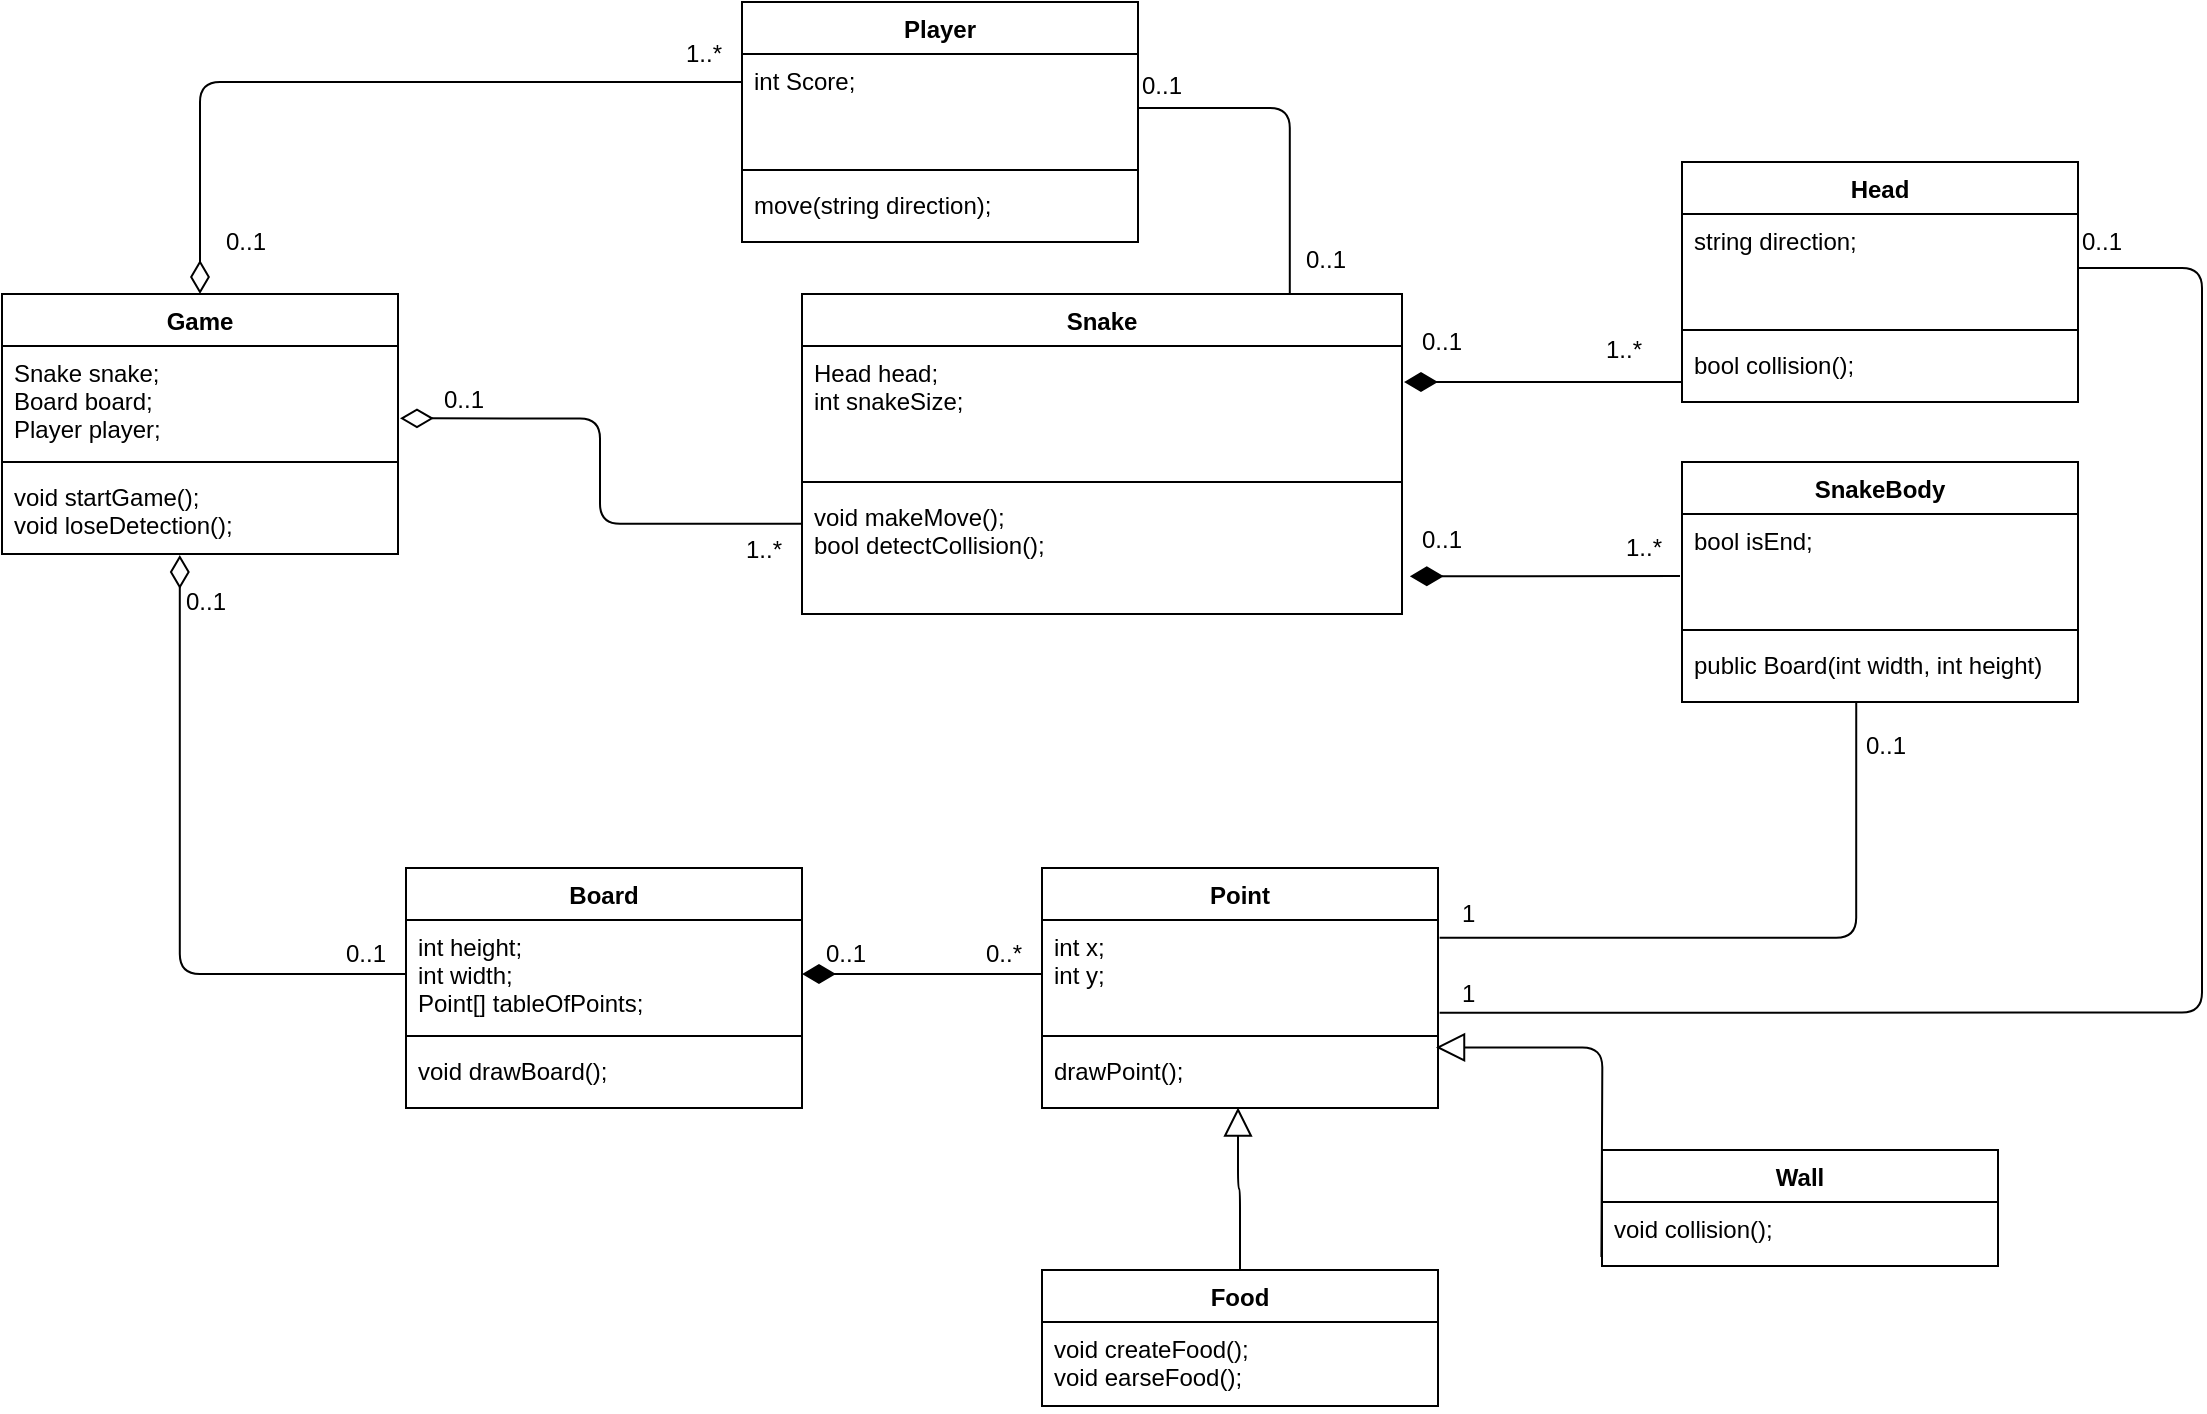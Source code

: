 <mxfile version="10.6.7" type="google"><diagram name="Page-1" id="c4acf3e9-155e-7222-9cf6-157b1a14988f"><mxGraphModel dx="2070" dy="679" grid="1" gridSize="10" guides="1" tooltips="1" connect="1" arrows="1" fold="1" page="1" pageScale="1" pageWidth="850" pageHeight="1100" background="#ffffff" math="0" shadow="0"><root><mxCell id="0"/><mxCell id="1" parent="0"/><mxCell id="iKj8ITFkptCrIzzQNmA8-1" value="Snake" style="swimlane;fontStyle=1;align=center;verticalAlign=top;childLayout=stackLayout;horizontal=1;startSize=26;horizontalStack=0;resizeParent=1;resizeParentMax=0;resizeLast=0;collapsible=1;marginBottom=0;" parent="1" vertex="1"><mxGeometry x="380" y="156" width="300" height="160" as="geometry"><mxRectangle x="380" y="156" width="70" height="26" as="alternateBounds"/></mxGeometry></mxCell><mxCell id="iKj8ITFkptCrIzzQNmA8-2" value="Head head;&#10;int snakeSize;&#10;" style="text;strokeColor=none;fillColor=none;align=left;verticalAlign=top;spacingLeft=4;spacingRight=4;overflow=hidden;rotatable=0;points=[[0,0.5],[1,0.5]];portConstraint=eastwest;fontFamily=Helvetica;fontSize=12;" parent="iKj8ITFkptCrIzzQNmA8-1" vertex="1"><mxGeometry y="26" width="300" height="64" as="geometry"/></mxCell><mxCell id="iKj8ITFkptCrIzzQNmA8-3" value="" style="line;strokeWidth=1;fillColor=none;align=left;verticalAlign=middle;spacingTop=-1;spacingLeft=3;spacingRight=3;rotatable=0;labelPosition=right;points=[];portConstraint=eastwest;" parent="iKj8ITFkptCrIzzQNmA8-1" vertex="1"><mxGeometry y="90" width="300" height="8" as="geometry"/></mxCell><mxCell id="iKj8ITFkptCrIzzQNmA8-4" value="void makeMove();&#10;bool detectCollision();&#10;" style="text;strokeColor=none;fillColor=none;align=left;verticalAlign=top;spacingLeft=4;spacingRight=4;overflow=hidden;rotatable=0;points=[[0,0.5],[1,0.5]];portConstraint=eastwest;fontFamily=Helvetica;fontSize=12;" parent="iKj8ITFkptCrIzzQNmA8-1" vertex="1"><mxGeometry y="98" width="300" height="62" as="geometry"/></mxCell><mxCell id="iKj8ITFkptCrIzzQNmA8-6" value="Board" style="swimlane;fontStyle=1;align=center;verticalAlign=top;childLayout=stackLayout;horizontal=1;startSize=26;horizontalStack=0;resizeParent=1;resizeParentMax=0;resizeLast=0;collapsible=1;marginBottom=0;" parent="1" vertex="1"><mxGeometry x="182" y="443" width="198" height="120" as="geometry"/></mxCell><mxCell id="iKj8ITFkptCrIzzQNmA8-7" value="int height;&#10;int width;&#10;Point[] tableOfPoints;&#10;" style="text;strokeColor=none;fillColor=none;align=left;verticalAlign=top;spacingLeft=4;spacingRight=4;overflow=hidden;rotatable=0;points=[[0,0.5],[1,0.5]];portConstraint=eastwest;fontFamily=Helvetica;fontSize=12;" parent="iKj8ITFkptCrIzzQNmA8-6" vertex="1"><mxGeometry y="26" width="198" height="54" as="geometry"/></mxCell><mxCell id="iKj8ITFkptCrIzzQNmA8-8" value="" style="line;strokeWidth=1;fillColor=none;align=left;verticalAlign=middle;spacingTop=-1;spacingLeft=3;spacingRight=3;rotatable=0;labelPosition=right;points=[];portConstraint=eastwest;" parent="iKj8ITFkptCrIzzQNmA8-6" vertex="1"><mxGeometry y="80" width="198" height="8" as="geometry"/></mxCell><mxCell id="iKj8ITFkptCrIzzQNmA8-9" value="void drawBoard();" style="text;strokeColor=none;fillColor=none;align=left;verticalAlign=top;spacingLeft=4;spacingRight=4;overflow=hidden;rotatable=0;points=[[0,0.5],[1,0.5]];portConstraint=eastwest;fontFamily=Helvetica;fontSize=12;" parent="iKj8ITFkptCrIzzQNmA8-6" vertex="1"><mxGeometry y="88" width="198" height="32" as="geometry"/></mxCell><mxCell id="D05mR0PCKl-ipN6w-kxy-1" value="Food" style="swimlane;fontStyle=1;align=center;verticalAlign=top;childLayout=stackLayout;horizontal=1;startSize=26;horizontalStack=0;resizeParent=1;resizeParentMax=0;resizeLast=0;collapsible=1;marginBottom=0;" vertex="1" parent="1"><mxGeometry x="500" y="644" width="198" height="68" as="geometry"/></mxCell><mxCell id="D05mR0PCKl-ipN6w-kxy-4" value="void createFood();&#10;void earseFood();&#10;" style="text;strokeColor=none;fillColor=none;align=left;verticalAlign=top;spacingLeft=4;spacingRight=4;overflow=hidden;rotatable=0;points=[[0,0.5],[1,0.5]];portConstraint=eastwest;fontFamily=Helvetica;fontSize=12;" vertex="1" parent="D05mR0PCKl-ipN6w-kxy-1"><mxGeometry y="26" width="198" height="42" as="geometry"/></mxCell><mxCell id="D05mR0PCKl-ipN6w-kxy-5" value="SnakeBody" style="swimlane;fontStyle=1;align=center;verticalAlign=top;childLayout=stackLayout;horizontal=1;startSize=26;horizontalStack=0;resizeParent=1;resizeParentMax=0;resizeLast=0;collapsible=1;marginBottom=0;" vertex="1" parent="1"><mxGeometry x="820" y="240" width="198" height="120" as="geometry"/></mxCell><mxCell id="D05mR0PCKl-ipN6w-kxy-6" value="bool isEnd;&#10;&#10;" style="text;strokeColor=none;fillColor=none;align=left;verticalAlign=top;spacingLeft=4;spacingRight=4;overflow=hidden;rotatable=0;points=[[0,0.5],[1,0.5]];portConstraint=eastwest;fontFamily=Helvetica;fontSize=12;" vertex="1" parent="D05mR0PCKl-ipN6w-kxy-5"><mxGeometry y="26" width="198" height="54" as="geometry"/></mxCell><mxCell id="D05mR0PCKl-ipN6w-kxy-7" value="" style="line;strokeWidth=1;fillColor=none;align=left;verticalAlign=middle;spacingTop=-1;spacingLeft=3;spacingRight=3;rotatable=0;labelPosition=right;points=[];portConstraint=eastwest;" vertex="1" parent="D05mR0PCKl-ipN6w-kxy-5"><mxGeometry y="80" width="198" height="8" as="geometry"/></mxCell><mxCell id="D05mR0PCKl-ipN6w-kxy-8" value="public Board(int width, int height)" style="text;strokeColor=none;fillColor=none;align=left;verticalAlign=top;spacingLeft=4;spacingRight=4;overflow=hidden;rotatable=0;points=[[0,0.5],[1,0.5]];portConstraint=eastwest;fontFamily=Helvetica;fontSize=12;" vertex="1" parent="D05mR0PCKl-ipN6w-kxy-5"><mxGeometry y="88" width="198" height="32" as="geometry"/></mxCell><mxCell id="D05mR0PCKl-ipN6w-kxy-9" value="Player" style="swimlane;fontStyle=1;align=center;verticalAlign=top;childLayout=stackLayout;horizontal=1;startSize=26;horizontalStack=0;resizeParent=1;resizeParentMax=0;resizeLast=0;collapsible=1;marginBottom=0;" vertex="1" parent="1"><mxGeometry x="350" y="10" width="198" height="120" as="geometry"/></mxCell><mxCell id="D05mR0PCKl-ipN6w-kxy-10" value="int Score;" style="text;strokeColor=none;fillColor=none;align=left;verticalAlign=top;spacingLeft=4;spacingRight=4;overflow=hidden;rotatable=0;points=[[0,0.5],[1,0.5]];portConstraint=eastwest;fontFamily=Helvetica;fontSize=12;" vertex="1" parent="D05mR0PCKl-ipN6w-kxy-9"><mxGeometry y="26" width="198" height="54" as="geometry"/></mxCell><mxCell id="D05mR0PCKl-ipN6w-kxy-11" value="" style="line;strokeWidth=1;fillColor=none;align=left;verticalAlign=middle;spacingTop=-1;spacingLeft=3;spacingRight=3;rotatable=0;labelPosition=right;points=[];portConstraint=eastwest;" vertex="1" parent="D05mR0PCKl-ipN6w-kxy-9"><mxGeometry y="80" width="198" height="8" as="geometry"/></mxCell><mxCell id="D05mR0PCKl-ipN6w-kxy-12" value="move(string direction);" style="text;strokeColor=none;fillColor=none;align=left;verticalAlign=top;spacingLeft=4;spacingRight=4;overflow=hidden;rotatable=0;points=[[0,0.5],[1,0.5]];portConstraint=eastwest;fontFamily=Helvetica;fontSize=12;" vertex="1" parent="D05mR0PCKl-ipN6w-kxy-9"><mxGeometry y="88" width="198" height="32" as="geometry"/></mxCell><mxCell id="D05mR0PCKl-ipN6w-kxy-13" value="Game" style="swimlane;fontStyle=1;align=center;verticalAlign=top;childLayout=stackLayout;horizontal=1;startSize=26;horizontalStack=0;resizeParent=1;resizeParentMax=0;resizeLast=0;collapsible=1;marginBottom=0;" vertex="1" parent="1"><mxGeometry x="-20" y="156" width="198" height="130" as="geometry"/></mxCell><mxCell id="D05mR0PCKl-ipN6w-kxy-14" value="Snake snake;&#10;Board board;&#10;Player player;" style="text;strokeColor=none;fillColor=none;align=left;verticalAlign=top;spacingLeft=4;spacingRight=4;overflow=hidden;rotatable=0;points=[[0,0.5],[1,0.5]];portConstraint=eastwest;fontFamily=Helvetica;fontSize=12;" vertex="1" parent="D05mR0PCKl-ipN6w-kxy-13"><mxGeometry y="26" width="198" height="54" as="geometry"/></mxCell><mxCell id="D05mR0PCKl-ipN6w-kxy-15" value="" style="line;strokeWidth=1;fillColor=none;align=left;verticalAlign=middle;spacingTop=-1;spacingLeft=3;spacingRight=3;rotatable=0;labelPosition=right;points=[];portConstraint=eastwest;" vertex="1" parent="D05mR0PCKl-ipN6w-kxy-13"><mxGeometry y="80" width="198" height="8" as="geometry"/></mxCell><mxCell id="D05mR0PCKl-ipN6w-kxy-16" value="void startGame();&#10;void loseDetection();&#10;" style="text;strokeColor=none;fillColor=none;align=left;verticalAlign=top;spacingLeft=4;spacingRight=4;overflow=hidden;rotatable=0;points=[[0,0.5],[1,0.5]];portConstraint=eastwest;fontFamily=Helvetica;fontSize=12;" vertex="1" parent="D05mR0PCKl-ipN6w-kxy-13"><mxGeometry y="88" width="198" height="42" as="geometry"/></mxCell><mxCell id="D05mR0PCKl-ipN6w-kxy-18" value="" style="endArrow=diamondThin;html=1;entryX=0.449;entryY=1.012;entryDx=0;entryDy=0;entryPerimeter=0;exitX=0;exitY=0.5;exitDx=0;exitDy=0;edgeStyle=orthogonalEdgeStyle;startArrow=none;startFill=0;endFill=0;startSize=6;endSize=14;" edge="1" parent="1" source="iKj8ITFkptCrIzzQNmA8-7" target="D05mR0PCKl-ipN6w-kxy-16"><mxGeometry width="50" height="50" relative="1" as="geometry"><mxPoint x="-20" y="710" as="sourcePoint"/><mxPoint x="30" y="660" as="targetPoint"/></mxGeometry></mxCell><mxCell id="D05mR0PCKl-ipN6w-kxy-19" value="" style="endArrow=diamondThin;html=1;entryX=1.005;entryY=0.67;entryDx=0;entryDy=0;entryPerimeter=0;exitX=0;exitY=0.273;exitDx=0;exitDy=0;exitPerimeter=0;edgeStyle=orthogonalEdgeStyle;endFill=0;strokeWidth=1;endSize=14;" edge="1" parent="1" source="iKj8ITFkptCrIzzQNmA8-4" target="D05mR0PCKl-ipN6w-kxy-14"><mxGeometry width="50" height="50" relative="1" as="geometry"><mxPoint x="318" y="348.5" as="sourcePoint"/><mxPoint x="197" y="181.5" as="targetPoint"/></mxGeometry></mxCell><mxCell id="D05mR0PCKl-ipN6w-kxy-20" value="" style="endArrow=diamondThin;html=1;entryX=0.5;entryY=0;entryDx=0;entryDy=0;exitX=-0.001;exitY=0.259;exitDx=0;exitDy=0;exitPerimeter=0;edgeStyle=orthogonalEdgeStyle;startArrow=none;startFill=0;endFill=0;startSize=6;strokeWidth=1;rounded=1;sourcePerimeterSpacing=0;endSize=14;" edge="1" parent="1" source="D05mR0PCKl-ipN6w-kxy-10" target="D05mR0PCKl-ipN6w-kxy-13"><mxGeometry width="50" height="50" relative="1" as="geometry"><mxPoint x="210" y="463" as="sourcePoint"/><mxPoint x="89" y="296" as="targetPoint"/><Array as="points"><mxPoint x="79" y="50"/></Array></mxGeometry></mxCell><mxCell id="D05mR0PCKl-ipN6w-kxy-21" value="" style="endArrow=diamondThin;html=1;endFill=1;endSize=14;entryX=1.013;entryY=0.696;entryDx=0;entryDy=0;entryPerimeter=0;" edge="1" parent="1" target="iKj8ITFkptCrIzzQNmA8-4"><mxGeometry width="50" height="50" relative="1" as="geometry"><mxPoint x="819" y="297" as="sourcePoint"/><mxPoint x="730" y="272" as="targetPoint"/></mxGeometry></mxCell><mxCell id="D05mR0PCKl-ipN6w-kxy-22" value="Point" style="swimlane;fontStyle=1;align=center;verticalAlign=top;childLayout=stackLayout;horizontal=1;startSize=26;horizontalStack=0;resizeParent=1;resizeParentMax=0;resizeLast=0;collapsible=1;marginBottom=0;" vertex="1" parent="1"><mxGeometry x="500" y="443" width="198" height="120" as="geometry"/></mxCell><mxCell id="D05mR0PCKl-ipN6w-kxy-23" value="int x;&#10;int y;&#10;" style="text;strokeColor=none;fillColor=none;align=left;verticalAlign=top;spacingLeft=4;spacingRight=4;overflow=hidden;rotatable=0;points=[[0,0.5],[1,0.5]];portConstraint=eastwest;fontFamily=Helvetica;fontSize=12;" vertex="1" parent="D05mR0PCKl-ipN6w-kxy-22"><mxGeometry y="26" width="198" height="54" as="geometry"/></mxCell><mxCell id="D05mR0PCKl-ipN6w-kxy-24" value="" style="line;strokeWidth=1;fillColor=none;align=left;verticalAlign=middle;spacingTop=-1;spacingLeft=3;spacingRight=3;rotatable=0;labelPosition=right;points=[];portConstraint=eastwest;" vertex="1" parent="D05mR0PCKl-ipN6w-kxy-22"><mxGeometry y="80" width="198" height="8" as="geometry"/></mxCell><mxCell id="D05mR0PCKl-ipN6w-kxy-25" value="drawPoint();" style="text;strokeColor=none;fillColor=none;align=left;verticalAlign=top;spacingLeft=4;spacingRight=4;overflow=hidden;rotatable=0;points=[[0,0.5],[1,0.5]];portConstraint=eastwest;fontFamily=Helvetica;fontSize=12;" vertex="1" parent="D05mR0PCKl-ipN6w-kxy-22"><mxGeometry y="88" width="198" height="32" as="geometry"/></mxCell><mxCell id="D05mR0PCKl-ipN6w-kxy-26" value="" style="endArrow=diamondThin;html=1;entryX=1;entryY=0.5;entryDx=0;entryDy=0;exitX=0;exitY=0.5;exitDx=0;exitDy=0;edgeStyle=orthogonalEdgeStyle;startArrow=none;startFill=0;endFill=1;endSize=14;" edge="1" parent="1" source="D05mR0PCKl-ipN6w-kxy-23" target="iKj8ITFkptCrIzzQNmA8-7"><mxGeometry width="50" height="50" relative="1" as="geometry"><mxPoint x="505.5" y="606" as="sourcePoint"/><mxPoint x="392.5" y="386" as="targetPoint"/></mxGeometry></mxCell><mxCell id="D05mR0PCKl-ipN6w-kxy-27" value="" style="endArrow=none;html=1;entryX=0.5;entryY=0;entryDx=0;entryDy=0;exitX=0.495;exitY=0.992;exitDx=0;exitDy=0;exitPerimeter=0;edgeStyle=orthogonalEdgeStyle;endFill=0;startArrow=block;startFill=0;startSize=12;" edge="1" parent="1" source="D05mR0PCKl-ipN6w-kxy-25" target="D05mR0PCKl-ipN6w-kxy-1"><mxGeometry width="50" height="50" relative="1" as="geometry"><mxPoint x="202" y="516" as="sourcePoint"/><mxPoint x="89" y="296" as="targetPoint"/></mxGeometry></mxCell><mxCell id="D05mR0PCKl-ipN6w-kxy-28" value="" style="endArrow=none;html=1;entryX=1.004;entryY=0.165;entryDx=0;entryDy=0;exitX=0.44;exitY=1.003;exitDx=0;exitDy=0;exitPerimeter=0;edgeStyle=orthogonalEdgeStyle;entryPerimeter=0;" edge="1" parent="1" source="D05mR0PCKl-ipN6w-kxy-8" target="D05mR0PCKl-ipN6w-kxy-23"><mxGeometry width="50" height="50" relative="1" as="geometry"><mxPoint x="825" y="435" as="sourcePoint"/><mxPoint x="750" y="503" as="targetPoint"/></mxGeometry></mxCell><mxCell id="D05mR0PCKl-ipN6w-kxy-29" value="Wall" style="swimlane;fontStyle=1;align=center;verticalAlign=top;childLayout=stackLayout;horizontal=1;startSize=26;horizontalStack=0;resizeParent=1;resizeParentMax=0;resizeLast=0;collapsible=1;marginBottom=0;" vertex="1" parent="1"><mxGeometry x="780" y="584" width="198" height="58" as="geometry"/></mxCell><mxCell id="D05mR0PCKl-ipN6w-kxy-32" value="void collision();" style="text;strokeColor=none;fillColor=none;align=left;verticalAlign=top;spacingLeft=4;spacingRight=4;overflow=hidden;rotatable=0;points=[[0,0.5],[1,0.5]];portConstraint=eastwest;fontFamily=Helvetica;fontSize=12;" vertex="1" parent="D05mR0PCKl-ipN6w-kxy-29"><mxGeometry y="26" width="198" height="32" as="geometry"/></mxCell><mxCell id="D05mR0PCKl-ipN6w-kxy-33" value="" style="endArrow=none;html=1;entryX=0;entryY=0.5;entryDx=0;entryDy=0;exitX=0.995;exitY=0.054;exitDx=0;exitDy=0;exitPerimeter=0;edgeStyle=orthogonalEdgeStyle;endFill=0;startArrow=block;startFill=0;endSize=6;startSize=12;" edge="1" parent="1" source="D05mR0PCKl-ipN6w-kxy-25"><mxGeometry width="50" height="50" relative="1" as="geometry"><mxPoint x="609" y="593" as="sourcePoint"/><mxPoint x="779.706" y="637.471" as="targetPoint"/></mxGeometry></mxCell><mxCell id="D05mR0PCKl-ipN6w-kxy-37" value="1..*" style="text;html=1;resizable=0;points=[];autosize=1;align=left;verticalAlign=top;spacingTop=-4;" vertex="1" parent="1"><mxGeometry x="320" y="26" width="30" height="20" as="geometry"/></mxCell><mxCell id="D05mR0PCKl-ipN6w-kxy-38" value="0..1" style="text;html=1;resizable=0;points=[];autosize=1;align=left;verticalAlign=top;spacingTop=-4;" vertex="1" parent="1"><mxGeometry x="90" y="120" width="40" height="20" as="geometry"/></mxCell><mxCell id="D05mR0PCKl-ipN6w-kxy-39" value="0..1" style="text;html=1;resizable=0;points=[];autosize=1;align=left;verticalAlign=top;spacingTop=-4;" vertex="1" parent="1"><mxGeometry x="199" y="199" width="40" height="20" as="geometry"/></mxCell><mxCell id="D05mR0PCKl-ipN6w-kxy-40" value="1..*" style="text;html=1;resizable=0;points=[];autosize=1;align=left;verticalAlign=top;spacingTop=-4;" vertex="1" parent="1"><mxGeometry x="350" y="274" width="30" height="20" as="geometry"/></mxCell><mxCell id="D05mR0PCKl-ipN6w-kxy-41" value="0..1" style="text;html=1;resizable=0;points=[];autosize=1;align=left;verticalAlign=top;spacingTop=-4;" vertex="1" parent="1"><mxGeometry x="70" y="300" width="40" height="20" as="geometry"/></mxCell><mxCell id="D05mR0PCKl-ipN6w-kxy-42" value="0..1" style="text;html=1;resizable=0;points=[];autosize=1;align=left;verticalAlign=top;spacingTop=-4;" vertex="1" parent="1"><mxGeometry x="150" y="476" width="40" height="20" as="geometry"/></mxCell><mxCell id="D05mR0PCKl-ipN6w-kxy-45" value="0..1" style="text;html=1;resizable=0;points=[];autosize=1;align=left;verticalAlign=top;spacingTop=-4;" vertex="1" parent="1"><mxGeometry x="390" y="476" width="40" height="20" as="geometry"/></mxCell><mxCell id="D05mR0PCKl-ipN6w-kxy-46" value="0..*" style="text;html=1;resizable=0;points=[];autosize=1;align=left;verticalAlign=top;spacingTop=-4;" vertex="1" parent="1"><mxGeometry x="470" y="476" width="30" height="20" as="geometry"/></mxCell><mxCell id="D05mR0PCKl-ipN6w-kxy-47" value="0..1" style="text;html=1;resizable=0;points=[];autosize=1;align=left;verticalAlign=top;spacingTop=-4;" vertex="1" parent="1"><mxGeometry x="910" y="372" width="40" height="20" as="geometry"/></mxCell><mxCell id="D05mR0PCKl-ipN6w-kxy-48" value="1" style="text;html=1;resizable=0;points=[];autosize=1;align=left;verticalAlign=top;spacingTop=-4;" vertex="1" parent="1"><mxGeometry x="708" y="456" width="20" height="20" as="geometry"/></mxCell><mxCell id="D05mR0PCKl-ipN6w-kxy-49" value="0..1" style="text;html=1;resizable=0;points=[];autosize=1;align=left;verticalAlign=top;spacingTop=-4;" vertex="1" parent="1"><mxGeometry x="688" y="269" width="40" height="20" as="geometry"/></mxCell><mxCell id="D05mR0PCKl-ipN6w-kxy-50" value="1..*" style="text;html=1;resizable=0;points=[];autosize=1;align=left;verticalAlign=top;spacingTop=-4;" vertex="1" parent="1"><mxGeometry x="790" y="273" width="30" height="20" as="geometry"/></mxCell><mxCell id="D05mR0PCKl-ipN6w-kxy-51" value="" style="endArrow=none;html=1;entryX=0.813;entryY=0;entryDx=0;entryDy=0;entryPerimeter=0;exitX=1;exitY=0.5;exitDx=0;exitDy=0;startArrow=none;startFill=0;endFill=0;startSize=6;strokeWidth=1;rounded=1;sourcePerimeterSpacing=0;endSize=14;edgeStyle=orthogonalEdgeStyle;" edge="1" parent="1" source="D05mR0PCKl-ipN6w-kxy-10" target="iKj8ITFkptCrIzzQNmA8-1"><mxGeometry width="50" height="50" relative="1" as="geometry"><mxPoint x="360" y="60" as="sourcePoint"/><mxPoint x="128" y="166" as="targetPoint"/></mxGeometry></mxCell><mxCell id="D05mR0PCKl-ipN6w-kxy-52" value="0..1" style="text;html=1;resizable=0;points=[];autosize=1;align=left;verticalAlign=top;spacingTop=-4;" vertex="1" parent="1"><mxGeometry x="548" y="42" width="40" height="20" as="geometry"/></mxCell><mxCell id="D05mR0PCKl-ipN6w-kxy-53" value="0..1" style="text;html=1;resizable=0;points=[];autosize=1;align=left;verticalAlign=top;spacingTop=-4;" vertex="1" parent="1"><mxGeometry x="630" y="129" width="40" height="20" as="geometry"/></mxCell><mxCell id="D05mR0PCKl-ipN6w-kxy-55" value="Head" style="swimlane;fontStyle=1;align=center;verticalAlign=top;childLayout=stackLayout;horizontal=1;startSize=26;horizontalStack=0;resizeParent=1;resizeParentMax=0;resizeLast=0;collapsible=1;marginBottom=0;" vertex="1" parent="1"><mxGeometry x="820" y="90" width="198" height="120" as="geometry"/></mxCell><mxCell id="D05mR0PCKl-ipN6w-kxy-56" value="string direction;&#10;" style="text;strokeColor=none;fillColor=none;align=left;verticalAlign=top;spacingLeft=4;spacingRight=4;overflow=hidden;rotatable=0;points=[[0,0.5],[1,0.5]];portConstraint=eastwest;fontFamily=Helvetica;fontSize=12;" vertex="1" parent="D05mR0PCKl-ipN6w-kxy-55"><mxGeometry y="26" width="198" height="54" as="geometry"/></mxCell><mxCell id="D05mR0PCKl-ipN6w-kxy-57" value="" style="line;strokeWidth=1;fillColor=none;align=left;verticalAlign=middle;spacingTop=-1;spacingLeft=3;spacingRight=3;rotatable=0;labelPosition=right;points=[];portConstraint=eastwest;" vertex="1" parent="D05mR0PCKl-ipN6w-kxy-55"><mxGeometry y="80" width="198" height="8" as="geometry"/></mxCell><mxCell id="D05mR0PCKl-ipN6w-kxy-58" value="bool collision();" style="text;strokeColor=none;fillColor=none;align=left;verticalAlign=top;spacingLeft=4;spacingRight=4;overflow=hidden;rotatable=0;points=[[0,0.5],[1,0.5]];portConstraint=eastwest;fontFamily=Helvetica;fontSize=12;" vertex="1" parent="D05mR0PCKl-ipN6w-kxy-55"><mxGeometry y="88" width="198" height="32" as="geometry"/></mxCell><mxCell id="D05mR0PCKl-ipN6w-kxy-59" value="" style="endArrow=diamondThin;html=1;endFill=1;endSize=14;" edge="1" parent="1"><mxGeometry width="50" height="50" relative="1" as="geometry"><mxPoint x="820" y="200" as="sourcePoint"/><mxPoint x="681" y="200" as="targetPoint"/></mxGeometry></mxCell><mxCell id="D05mR0PCKl-ipN6w-kxy-60" value="" style="endArrow=none;html=1;exitX=1;exitY=0.5;exitDx=0;exitDy=0;endFill=0;endSize=14;entryX=1.004;entryY=0.858;entryDx=0;entryDy=0;entryPerimeter=0;edgeStyle=orthogonalEdgeStyle;" edge="1" parent="1" source="D05mR0PCKl-ipN6w-kxy-56" target="D05mR0PCKl-ipN6w-kxy-23"><mxGeometry width="50" height="50" relative="1" as="geometry"><mxPoint x="838.529" y="323.353" as="sourcePoint"/><mxPoint x="704.412" y="317.471" as="targetPoint"/><Array as="points"><mxPoint x="1080" y="143"/><mxPoint x="1080" y="515"/></Array></mxGeometry></mxCell><mxCell id="D05mR0PCKl-ipN6w-kxy-61" value="1" style="text;html=1;resizable=0;points=[];autosize=1;align=left;verticalAlign=top;spacingTop=-4;" vertex="1" parent="1"><mxGeometry x="708" y="496" width="20" height="20" as="geometry"/></mxCell><mxCell id="D05mR0PCKl-ipN6w-kxy-62" value="0..1" style="text;html=1;resizable=0;points=[];autosize=1;align=left;verticalAlign=top;spacingTop=-4;" vertex="1" parent="1"><mxGeometry x="1018" y="120" width="40" height="20" as="geometry"/></mxCell><mxCell id="D05mR0PCKl-ipN6w-kxy-63" value="0..1" style="text;html=1;resizable=0;points=[];autosize=1;align=left;verticalAlign=top;spacingTop=-4;" vertex="1" parent="1"><mxGeometry x="688" y="170" width="40" height="20" as="geometry"/></mxCell><mxCell id="D05mR0PCKl-ipN6w-kxy-64" value="1..*" style="text;html=1;resizable=0;points=[];autosize=1;align=left;verticalAlign=top;spacingTop=-4;" vertex="1" parent="1"><mxGeometry x="780" y="174" width="30" height="20" as="geometry"/></mxCell></root></mxGraphModel></diagram></mxfile>